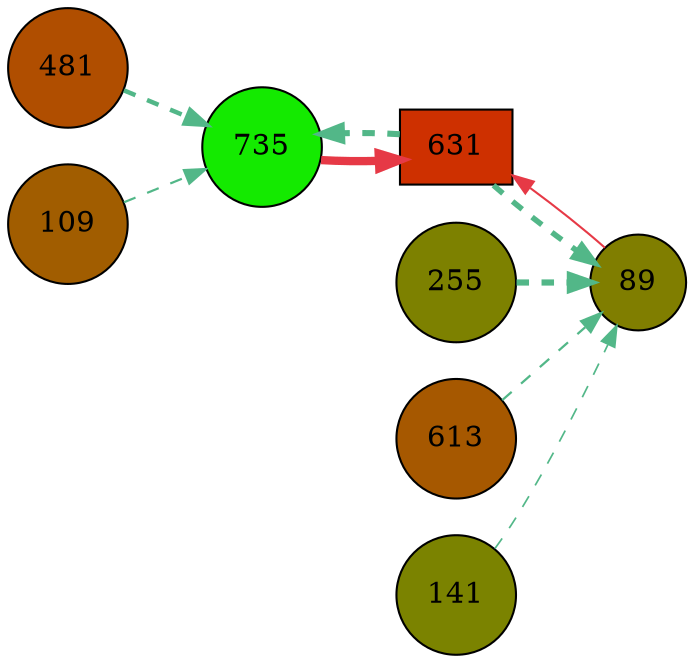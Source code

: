 digraph G{
rankdir=LR;
481 [style=filled, shape=circle, fillcolor="#b04e00", label="481"];
255 [style=filled, shape=circle, fillcolor="#7d8100", label="255"];
613 [style=filled, shape=circle, fillcolor="#a65800", label="613"];
141 [style=filled, shape=circle, fillcolor="#7b8300", label="141"];
109 [style=filled, shape=circle, fillcolor="#a15d00", label="109"];
631 [style=filled, shape=box, fillcolor="#ce3000", label="631"];
89 [style=filled, shape=circle, fillcolor="#807e00", label="89"];
735 [style=filled, shape=circle, fillcolor="#14ea00", label="735"];
735 -> 631 [color="#e63946",penwidth=4.00];
89 -> 631 [color="#e63946",penwidth=1.00];
255 -> 89 [color="#52b788",style=dashed,penwidth=3.00];
631 -> 89 [color="#52b788",style=dashed,penwidth=2.68];
613 -> 89 [color="#52b788",style=dashed,penwidth=1.08];
141 -> 89 [color="#52b788",style=dashed,penwidth=0.82];
631 -> 735 [color="#52b788",style=dashed,penwidth=2.92];
481 -> 735 [color="#52b788",style=dashed,penwidth=2.17];
109 -> 735 [color="#52b788",style=dashed,penwidth=1.06];
}